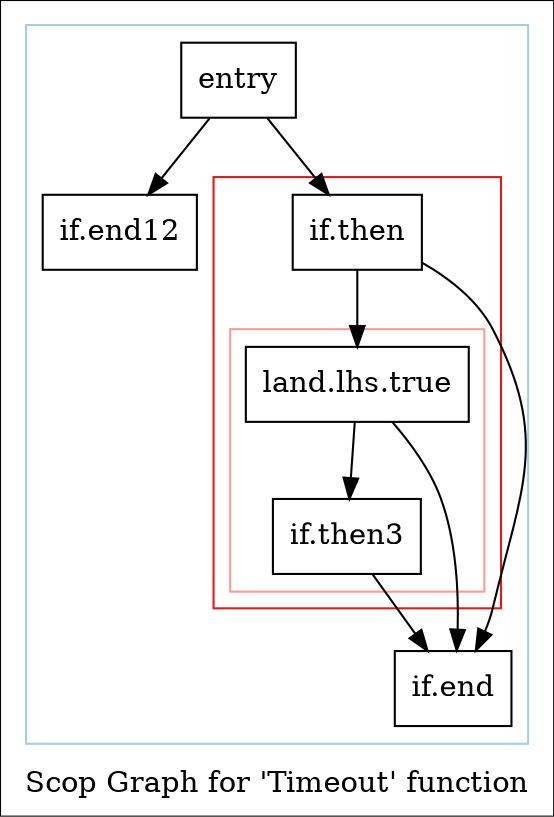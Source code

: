 digraph "Scop Graph for 'Timeout' function" {
	label="Scop Graph for 'Timeout' function";

	Node0x1a912d0 [shape=record,label="{entry}"];
	Node0x1a912d0 -> Node0x1a0c5d0;
	Node0x1a912d0 -> Node0x1a80800;
	Node0x1a0c5d0 [shape=record,label="{if.end12}"];
	Node0x1a80800 [shape=record,label="{if.then}"];
	Node0x1a80800 -> Node0x1a23480;
	Node0x1a80800 -> Node0x1a77910;
	Node0x1a23480 [shape=record,label="{land.lhs.true}"];
	Node0x1a23480 -> Node0x1a0aa40;
	Node0x1a23480 -> Node0x1a77910;
	Node0x1a0aa40 [shape=record,label="{if.then3}"];
	Node0x1a0aa40 -> Node0x1a77910;
	Node0x1a77910 [shape=record,label="{if.end}"];
	colorscheme = "paired12"
        subgraph cluster_0x1b17fb0 {
          label = "";
          style = solid;
          color = 1
          subgraph cluster_0x1b17f30 {
            label = "";
            style = solid;
            color = 6
            subgraph cluster_0x1b17e30 {
              label = "";
              style = solid;
              color = 5
              Node0x1a23480;
              Node0x1a0aa40;
            }
            Node0x1a80800;
          }
          Node0x1a912d0;
          Node0x1a0c5d0;
          Node0x1a77910;
        }
}
